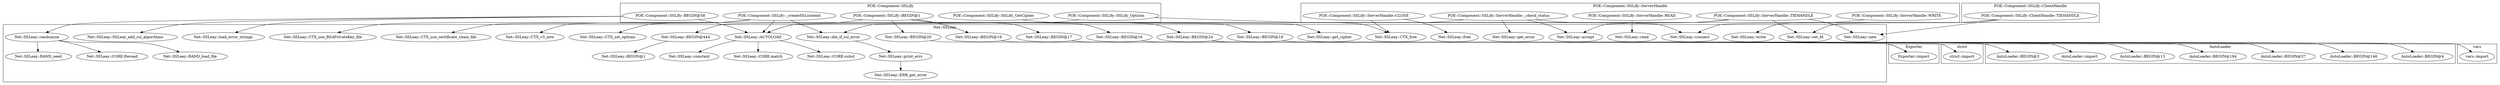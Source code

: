 digraph {
graph [overlap=false]
subgraph cluster_vars {
	label="vars";
	"vars::import";
}
subgraph cluster_AutoLoader {
	label="AutoLoader";
	"AutoLoader::BEGIN@4";
	"AutoLoader::BEGIN@146";
	"AutoLoader::BEGIN@37";
	"AutoLoader::BEGIN@194";
	"AutoLoader::BEGIN@13";
	"AutoLoader::import";
	"AutoLoader::BEGIN@3";
}
subgraph cluster_POE_Component_SSLify {
	label="POE::Component::SSLify";
	"POE::Component::SSLify::SSLify_Options";
	"POE::Component::SSLify::SSLify_GetCipher";
	"POE::Component::SSLify::BEGIN@1";
	"POE::Component::SSLify::_createSSLcontext";
	"POE::Component::SSLify::BEGIN@58";
}
subgraph cluster_strict {
	label="strict";
	"strict::import";
}
subgraph cluster_POE_Component_SSLify_ServerHandle {
	label="POE::Component::SSLify::ServerHandle";
	"POE::Component::SSLify::ServerHandle::WRITE";
	"POE::Component::SSLify::ServerHandle::TIEHANDLE";
	"POE::Component::SSLify::ServerHandle::READ";
	"POE::Component::SSLify::ServerHandle::CLOSE";
	"POE::Component::SSLify::ServerHandle::_check_status";
}
subgraph cluster_Net_SSLeay {
	label="Net::SSLeay";
	"Net::SSLeay::SSLeay_add_ssl_algorithms";
	"Net::SSLeay::free";
	"Net::SSLeay::BEGIN@19";
	"Net::SSLeay::CORE:fteread";
	"Net::SSLeay::AUTOLOAD";
	"Net::SSLeay::die_if_ssl_error";
	"Net::SSLeay::print_errs";
	"Net::SSLeay::set_fd";
	"Net::SSLeay::BEGIN@17";
	"Net::SSLeay::ERR_get_error";
	"Net::SSLeay::write";
	"Net::SSLeay::CORE:match";
	"Net::SSLeay::read";
	"Net::SSLeay::CTX_use_RSAPrivateKey_file";
	"Net::SSLeay::connect";
	"Net::SSLeay::BEGIN@16";
	"Net::SSLeay::CORE:subst";
	"Net::SSLeay::accept";
	"Net::SSLeay::CTX_free";
	"Net::SSLeay::BEGIN@24";
	"Net::SSLeay::RAND_load_file";
	"Net::SSLeay::randomize";
	"Net::SSLeay::CTX_use_certificate_chain_file";
	"Net::SSLeay::load_error_strings";
	"Net::SSLeay::CTX_set_options";
	"Net::SSLeay::constant";
	"Net::SSLeay::get_error";
	"Net::SSLeay::BEGIN@18";
	"Net::SSLeay::RAND_seed";
	"Net::SSLeay::BEGIN@1";
	"Net::SSLeay::get_cipher";
	"Net::SSLeay::CTX_v3_new";
	"Net::SSLeay::new";
	"Net::SSLeay::BEGIN@444";
	"Net::SSLeay::BEGIN@20";
}
subgraph cluster_Exporter {
	label="Exporter";
	"Exporter::import";
}
subgraph cluster_POE_Component_SSLify_ClientHandle {
	label="POE::Component::SSLify::ClientHandle";
	"POE::Component::SSLify::ClientHandle::TIEHANDLE";
}
"Net::SSLeay::print_errs" -> "Net::SSLeay::ERR_get_error";
"POE::Component::SSLify::ServerHandle::WRITE" -> "Net::SSLeay::write";
"POE::Component::SSLify::_createSSLcontext" -> "Net::SSLeay::AUTOLOAD";
"POE::Component::SSLify::BEGIN@58" -> "Net::SSLeay::AUTOLOAD";
"POE::Component::SSLify::SSLify_Options" -> "Net::SSLeay::AUTOLOAD";
"POE::Component::SSLify::ServerHandle::_check_status" -> "Net::SSLeay::AUTOLOAD";
"POE::Component::SSLify::_createSSLcontext" -> "Net::SSLeay::die_if_ssl_error";
"POE::Component::SSLify::ServerHandle::TIEHANDLE" -> "Net::SSLeay::die_if_ssl_error";
"Net::SSLeay::AUTOLOAD" -> "Net::SSLeay::CORE:subst";
"POE::Component::SSLify::BEGIN@1" -> "Net::SSLeay::BEGIN@16";
"POE::Component::SSLify::BEGIN@58" -> "Net::SSLeay::SSLeay_add_ssl_algorithms";
"POE::Component::SSLify::BEGIN@1" -> "Net::SSLeay::BEGIN@19";
"Net::SSLeay::BEGIN@24" -> "AutoLoader::BEGIN@13";
"Net::SSLeay::BEGIN@17" -> "Exporter::import";
"Net::SSLeay::BEGIN@19" -> "Exporter::import";
"Net::SSLeay::BEGIN@20" -> "Exporter::import";
"POE::Component::SSLify::BEGIN@1" -> "Net::SSLeay::BEGIN@20";
"POE::Component::SSLify::SSLify_Options" -> "Net::SSLeay::CTX_free";
"POE::Component::SSLify::ServerHandle::CLOSE" -> "Net::SSLeay::CTX_free";
"POE::Component::SSLify::ServerHandle::TIEHANDLE" -> "Net::SSLeay::accept";
"POE::Component::SSLify::ServerHandle::_check_status" -> "Net::SSLeay::accept";
"Net::SSLeay::BEGIN@18" -> "vars::import";
"POE::Component::SSLify::ServerHandle::_check_status" -> "Net::SSLeay::connect";
"POE::Component::SSLify::ClientHandle::TIEHANDLE" -> "Net::SSLeay::connect";
"Net::SSLeay::BEGIN@24" -> "AutoLoader::BEGIN@146";
"Net::SSLeay::AUTOLOAD" -> "Net::SSLeay::CORE:match";
"POE::Component::SSLify::ServerHandle::READ" -> "Net::SSLeay::read";
"Net::SSLeay::BEGIN@444" -> "Net::SSLeay::BEGIN@1";
"Net::SSLeay::randomize" -> "Net::SSLeay::RAND_seed";
"POE::Component::SSLify::ServerHandle::_check_status" -> "Net::SSLeay::get_error";
"POE::Component::SSLify::_createSSLcontext" -> "Net::SSLeay::CTX_set_options";
"Net::SSLeay::AUTOLOAD" -> "Net::SSLeay::constant";
"POE::Component::SSLify::BEGIN@1" -> "Net::SSLeay::BEGIN@444";
"POE::Component::SSLify::BEGIN@1" -> "Net::SSLeay::BEGIN@24";
"Net::SSLeay::die_if_ssl_error" -> "Net::SSLeay::print_errs";
"POE::Component::SSLify::BEGIN@1" -> "Net::SSLeay::BEGIN@17";
"Net::SSLeay::randomize" -> "Net::SSLeay::CORE:fteread";
"Net::SSLeay::BEGIN@24" -> "AutoLoader::import";
"POE::Component::SSLify::BEGIN@1" -> "Net::SSLeay::BEGIN@18";
"Net::SSLeay::BEGIN@24" -> "AutoLoader::BEGIN@37";
"Net::SSLeay::randomize" -> "Net::SSLeay::RAND_load_file";
"POE::Component::SSLify::BEGIN@58" -> "Net::SSLeay::load_error_strings";
"Net::SSLeay::BEGIN@16" -> "strict::import";
"POE::Component::SSLify::ClientHandle::TIEHANDLE" -> "Net::SSLeay::set_fd";
"POE::Component::SSLify::ServerHandle::TIEHANDLE" -> "Net::SSLeay::set_fd";
"Net::SSLeay::BEGIN@24" -> "AutoLoader::BEGIN@194";
"POE::Component::SSLify::_createSSLcontext" -> "Net::SSLeay::CTX_use_RSAPrivateKey_file";
"POE::Component::SSLify::ServerHandle::CLOSE" -> "Net::SSLeay::free";
"Net::SSLeay::BEGIN@24" -> "AutoLoader::BEGIN@3";
"Net::SSLeay::BEGIN@24" -> "AutoLoader::BEGIN@4";
"POE::Component::SSLify::ServerHandle::TIEHANDLE" -> "Net::SSLeay::new";
"POE::Component::SSLify::ClientHandle::TIEHANDLE" -> "Net::SSLeay::new";
"POE::Component::SSLify::_createSSLcontext" -> "Net::SSLeay::CTX_v3_new";
"POE::Component::SSLify::SSLify_GetCipher" -> "Net::SSLeay::get_cipher";
"POE::Component::SSLify::_createSSLcontext" -> "Net::SSLeay::CTX_use_certificate_chain_file";
"POE::Component::SSLify::BEGIN@58" -> "Net::SSLeay::randomize";
}
